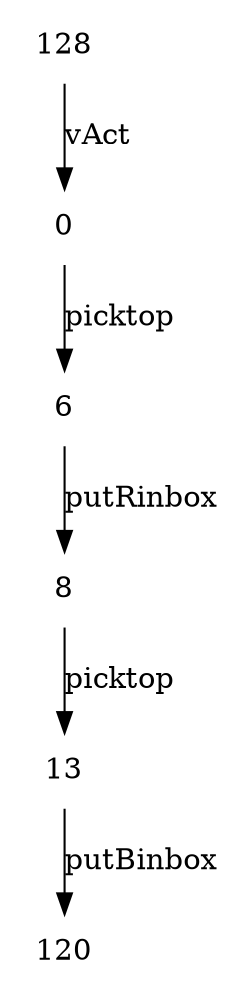 digraph G {
    node [shape=plaintext]
128->0[label = "vAct"]
0->6[label = "picktop"]
6->8[label = "putRinbox"]
8->13[label = "picktop"]
13->120[label = "putBinbox"]

}